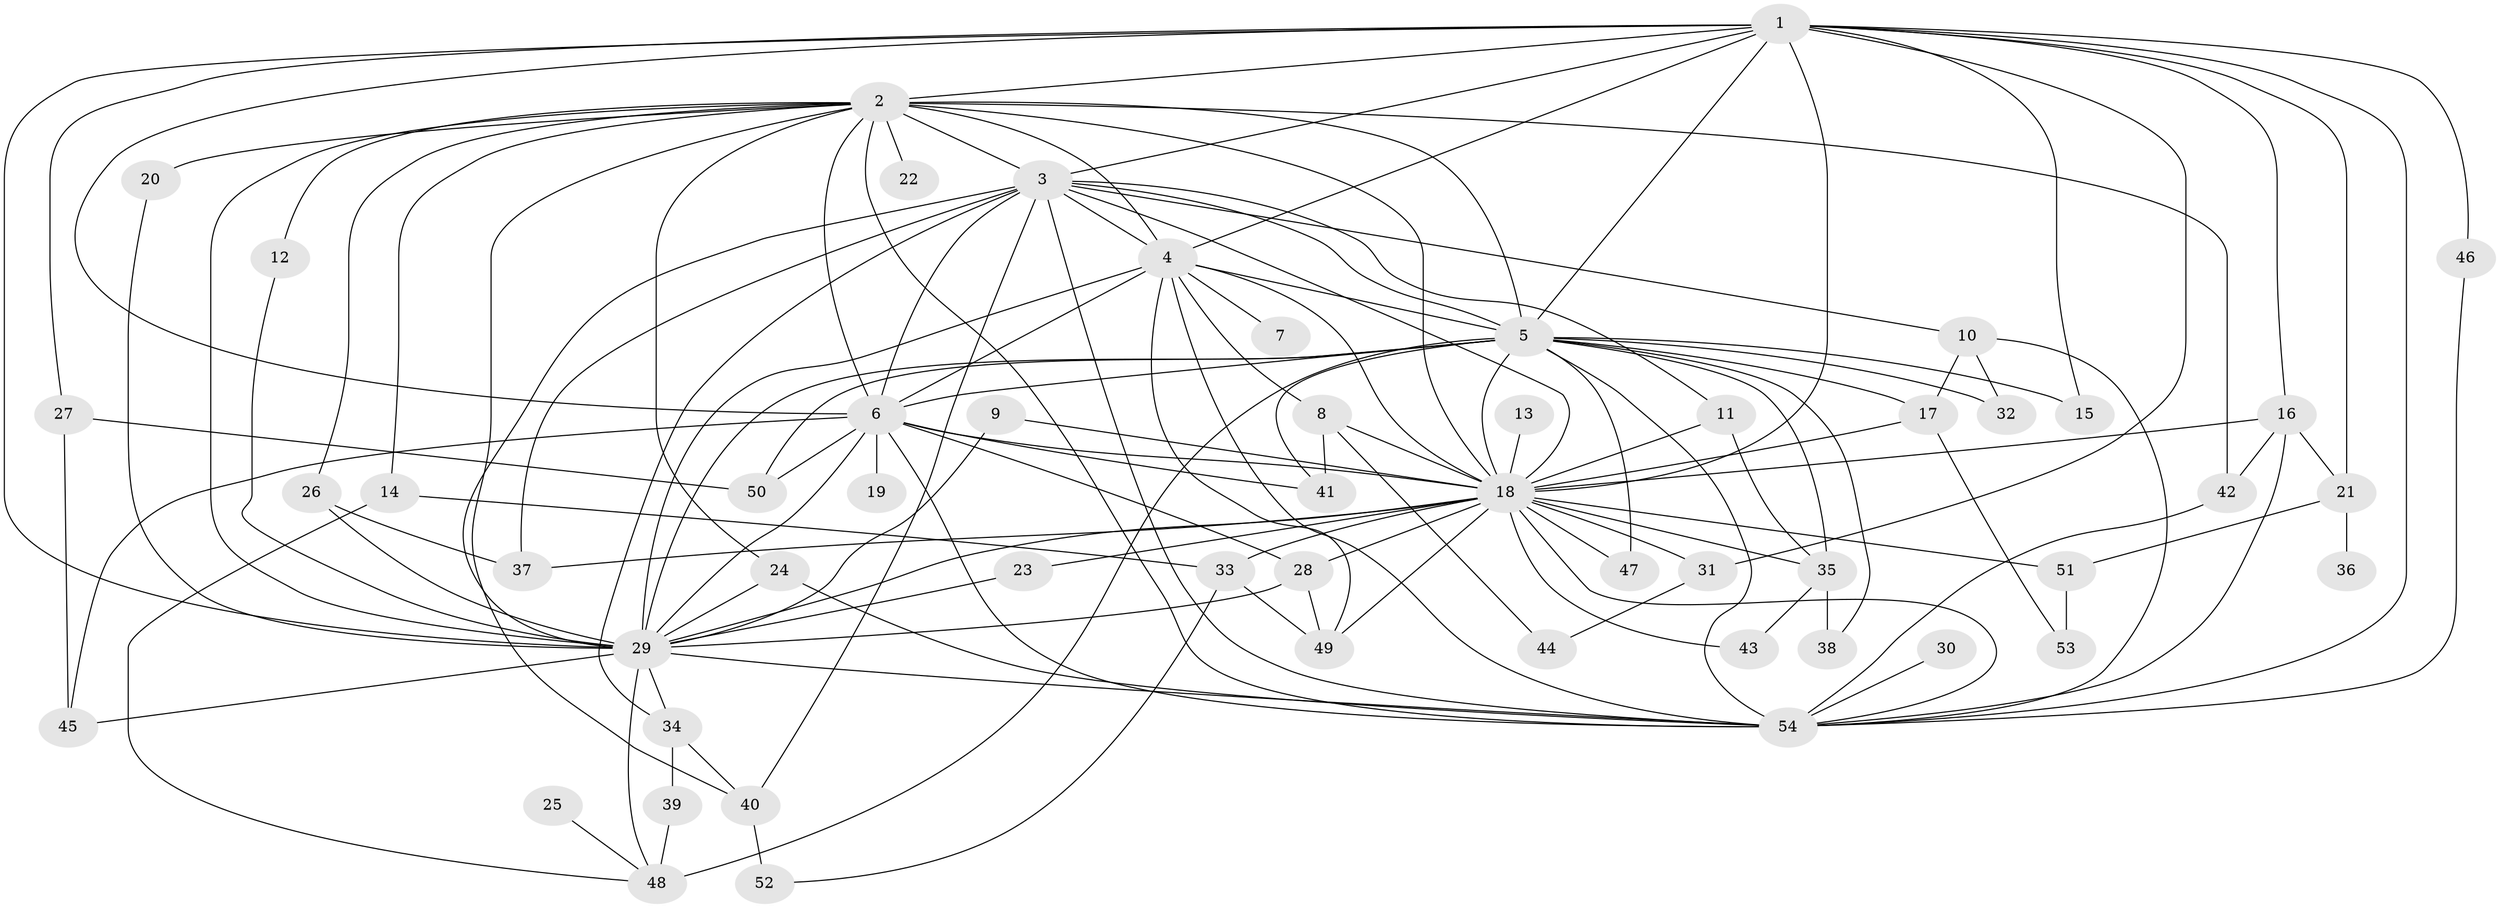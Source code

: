 // original degree distribution, {17: 0.02631578947368421, 14: 0.02631578947368421, 20: 0.013157894736842105, 16: 0.013157894736842105, 13: 0.013157894736842105, 28: 0.013157894736842105, 21: 0.013157894736842105, 15: 0.013157894736842105, 2: 0.5131578947368421, 4: 0.10526315789473684, 5: 0.05263157894736842, 3: 0.18421052631578946, 7: 0.013157894736842105}
// Generated by graph-tools (version 1.1) at 2025/36/03/04/25 23:36:30]
// undirected, 54 vertices, 131 edges
graph export_dot {
  node [color=gray90,style=filled];
  1;
  2;
  3;
  4;
  5;
  6;
  7;
  8;
  9;
  10;
  11;
  12;
  13;
  14;
  15;
  16;
  17;
  18;
  19;
  20;
  21;
  22;
  23;
  24;
  25;
  26;
  27;
  28;
  29;
  30;
  31;
  32;
  33;
  34;
  35;
  36;
  37;
  38;
  39;
  40;
  41;
  42;
  43;
  44;
  45;
  46;
  47;
  48;
  49;
  50;
  51;
  52;
  53;
  54;
  1 -- 2 [weight=2.0];
  1 -- 3 [weight=1.0];
  1 -- 4 [weight=1.0];
  1 -- 5 [weight=1.0];
  1 -- 6 [weight=1.0];
  1 -- 15 [weight=1.0];
  1 -- 16 [weight=1.0];
  1 -- 18 [weight=1.0];
  1 -- 21 [weight=1.0];
  1 -- 27 [weight=1.0];
  1 -- 29 [weight=1.0];
  1 -- 31 [weight=1.0];
  1 -- 46 [weight=1.0];
  1 -- 54 [weight=2.0];
  2 -- 3 [weight=2.0];
  2 -- 4 [weight=2.0];
  2 -- 5 [weight=2.0];
  2 -- 6 [weight=2.0];
  2 -- 12 [weight=1.0];
  2 -- 14 [weight=1.0];
  2 -- 18 [weight=3.0];
  2 -- 20 [weight=1.0];
  2 -- 22 [weight=2.0];
  2 -- 24 [weight=1.0];
  2 -- 26 [weight=1.0];
  2 -- 29 [weight=3.0];
  2 -- 40 [weight=2.0];
  2 -- 42 [weight=1.0];
  2 -- 54 [weight=2.0];
  3 -- 4 [weight=1.0];
  3 -- 5 [weight=1.0];
  3 -- 6 [weight=1.0];
  3 -- 10 [weight=1.0];
  3 -- 11 [weight=1.0];
  3 -- 18 [weight=1.0];
  3 -- 29 [weight=1.0];
  3 -- 34 [weight=1.0];
  3 -- 37 [weight=1.0];
  3 -- 40 [weight=1.0];
  3 -- 54 [weight=1.0];
  4 -- 5 [weight=1.0];
  4 -- 6 [weight=1.0];
  4 -- 7 [weight=1.0];
  4 -- 8 [weight=1.0];
  4 -- 18 [weight=1.0];
  4 -- 29 [weight=1.0];
  4 -- 49 [weight=1.0];
  4 -- 54 [weight=1.0];
  5 -- 6 [weight=1.0];
  5 -- 15 [weight=1.0];
  5 -- 17 [weight=1.0];
  5 -- 18 [weight=1.0];
  5 -- 29 [weight=1.0];
  5 -- 32 [weight=2.0];
  5 -- 35 [weight=1.0];
  5 -- 38 [weight=1.0];
  5 -- 41 [weight=1.0];
  5 -- 47 [weight=1.0];
  5 -- 48 [weight=2.0];
  5 -- 50 [weight=2.0];
  5 -- 54 [weight=1.0];
  6 -- 18 [weight=1.0];
  6 -- 19 [weight=1.0];
  6 -- 28 [weight=1.0];
  6 -- 29 [weight=1.0];
  6 -- 41 [weight=1.0];
  6 -- 45 [weight=1.0];
  6 -- 50 [weight=1.0];
  6 -- 54 [weight=1.0];
  8 -- 18 [weight=1.0];
  8 -- 41 [weight=1.0];
  8 -- 44 [weight=1.0];
  9 -- 18 [weight=1.0];
  9 -- 29 [weight=1.0];
  10 -- 17 [weight=1.0];
  10 -- 32 [weight=1.0];
  10 -- 54 [weight=1.0];
  11 -- 18 [weight=1.0];
  11 -- 35 [weight=1.0];
  12 -- 29 [weight=1.0];
  13 -- 18 [weight=1.0];
  14 -- 33 [weight=1.0];
  14 -- 48 [weight=1.0];
  16 -- 18 [weight=1.0];
  16 -- 21 [weight=1.0];
  16 -- 42 [weight=1.0];
  16 -- 54 [weight=1.0];
  17 -- 18 [weight=1.0];
  17 -- 53 [weight=1.0];
  18 -- 23 [weight=1.0];
  18 -- 28 [weight=1.0];
  18 -- 29 [weight=1.0];
  18 -- 31 [weight=1.0];
  18 -- 33 [weight=1.0];
  18 -- 35 [weight=1.0];
  18 -- 37 [weight=1.0];
  18 -- 43 [weight=1.0];
  18 -- 47 [weight=2.0];
  18 -- 49 [weight=1.0];
  18 -- 51 [weight=1.0];
  18 -- 54 [weight=1.0];
  20 -- 29 [weight=1.0];
  21 -- 36 [weight=1.0];
  21 -- 51 [weight=1.0];
  23 -- 29 [weight=1.0];
  24 -- 29 [weight=1.0];
  24 -- 54 [weight=1.0];
  25 -- 48 [weight=1.0];
  26 -- 29 [weight=1.0];
  26 -- 37 [weight=1.0];
  27 -- 45 [weight=1.0];
  27 -- 50 [weight=1.0];
  28 -- 29 [weight=1.0];
  28 -- 49 [weight=1.0];
  29 -- 34 [weight=1.0];
  29 -- 45 [weight=1.0];
  29 -- 48 [weight=1.0];
  29 -- 54 [weight=1.0];
  30 -- 54 [weight=1.0];
  31 -- 44 [weight=1.0];
  33 -- 49 [weight=1.0];
  33 -- 52 [weight=1.0];
  34 -- 39 [weight=1.0];
  34 -- 40 [weight=1.0];
  35 -- 38 [weight=1.0];
  35 -- 43 [weight=1.0];
  39 -- 48 [weight=1.0];
  40 -- 52 [weight=1.0];
  42 -- 54 [weight=1.0];
  46 -- 54 [weight=1.0];
  51 -- 53 [weight=1.0];
}
